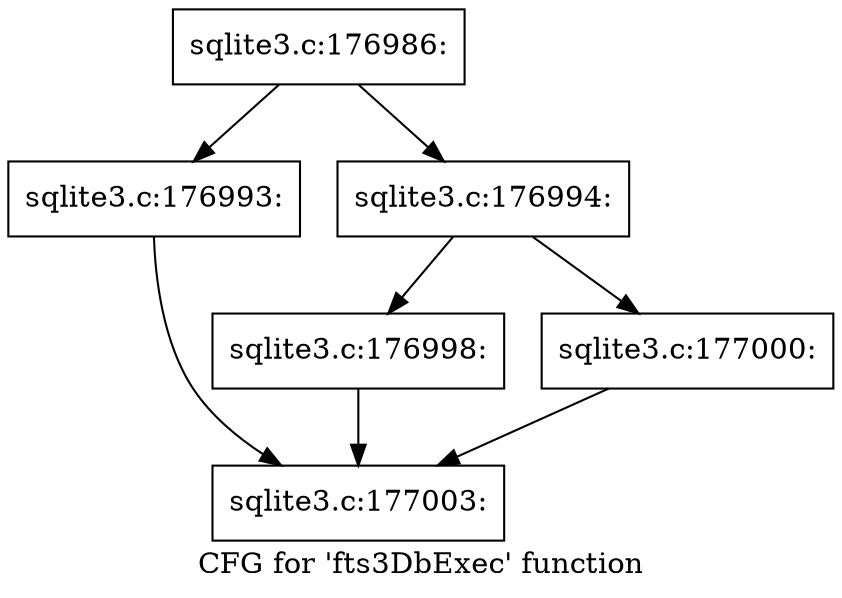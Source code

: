 digraph "CFG for 'fts3DbExec' function" {
	label="CFG for 'fts3DbExec' function";

	Node0x55c0fad75e20 [shape=record,label="{sqlite3.c:176986:}"];
	Node0x55c0fad75e20 -> Node0x55c0fad83670;
	Node0x55c0fad75e20 -> Node0x55c0fad836c0;
	Node0x55c0fad83670 [shape=record,label="{sqlite3.c:176993:}"];
	Node0x55c0fad83670 -> Node0x55c0fad84250;
	Node0x55c0fad836c0 [shape=record,label="{sqlite3.c:176994:}"];
	Node0x55c0fad836c0 -> Node0x55c0fad84200;
	Node0x55c0fad836c0 -> Node0x55c0fad842a0;
	Node0x55c0fad84200 [shape=record,label="{sqlite3.c:176998:}"];
	Node0x55c0fad84200 -> Node0x55c0fad84250;
	Node0x55c0fad842a0 [shape=record,label="{sqlite3.c:177000:}"];
	Node0x55c0fad842a0 -> Node0x55c0fad84250;
	Node0x55c0fad84250 [shape=record,label="{sqlite3.c:177003:}"];
}
